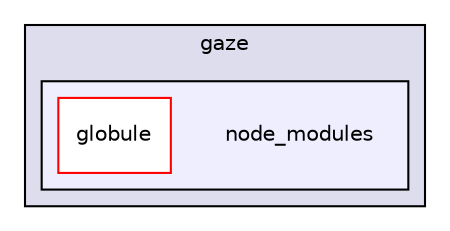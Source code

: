 digraph "gulp-src/node_modules/gulp/node_modules/vinyl-fs/node_modules/glob-watcher/node_modules/gaze/node_modules" {
  compound=true
  node [ fontsize="10", fontname="Helvetica"];
  edge [ labelfontsize="10", labelfontname="Helvetica"];
  subgraph clusterdir_26777cbb5ae4b6ce36c60e556d023dd0 {
    graph [ bgcolor="#ddddee", pencolor="black", label="gaze" fontname="Helvetica", fontsize="10", URL="dir_26777cbb5ae4b6ce36c60e556d023dd0.html"]
  subgraph clusterdir_cff858f6def4e8deedca8fb09ddc3ec6 {
    graph [ bgcolor="#eeeeff", pencolor="black", label="" URL="dir_cff858f6def4e8deedca8fb09ddc3ec6.html"];
    dir_cff858f6def4e8deedca8fb09ddc3ec6 [shape=plaintext label="node_modules"];
    dir_92a5cb16c8d6c577159b7c856b25d6ef [shape=box label="globule" color="red" fillcolor="white" style="filled" URL="dir_92a5cb16c8d6c577159b7c856b25d6ef.html"];
  }
  }
}
